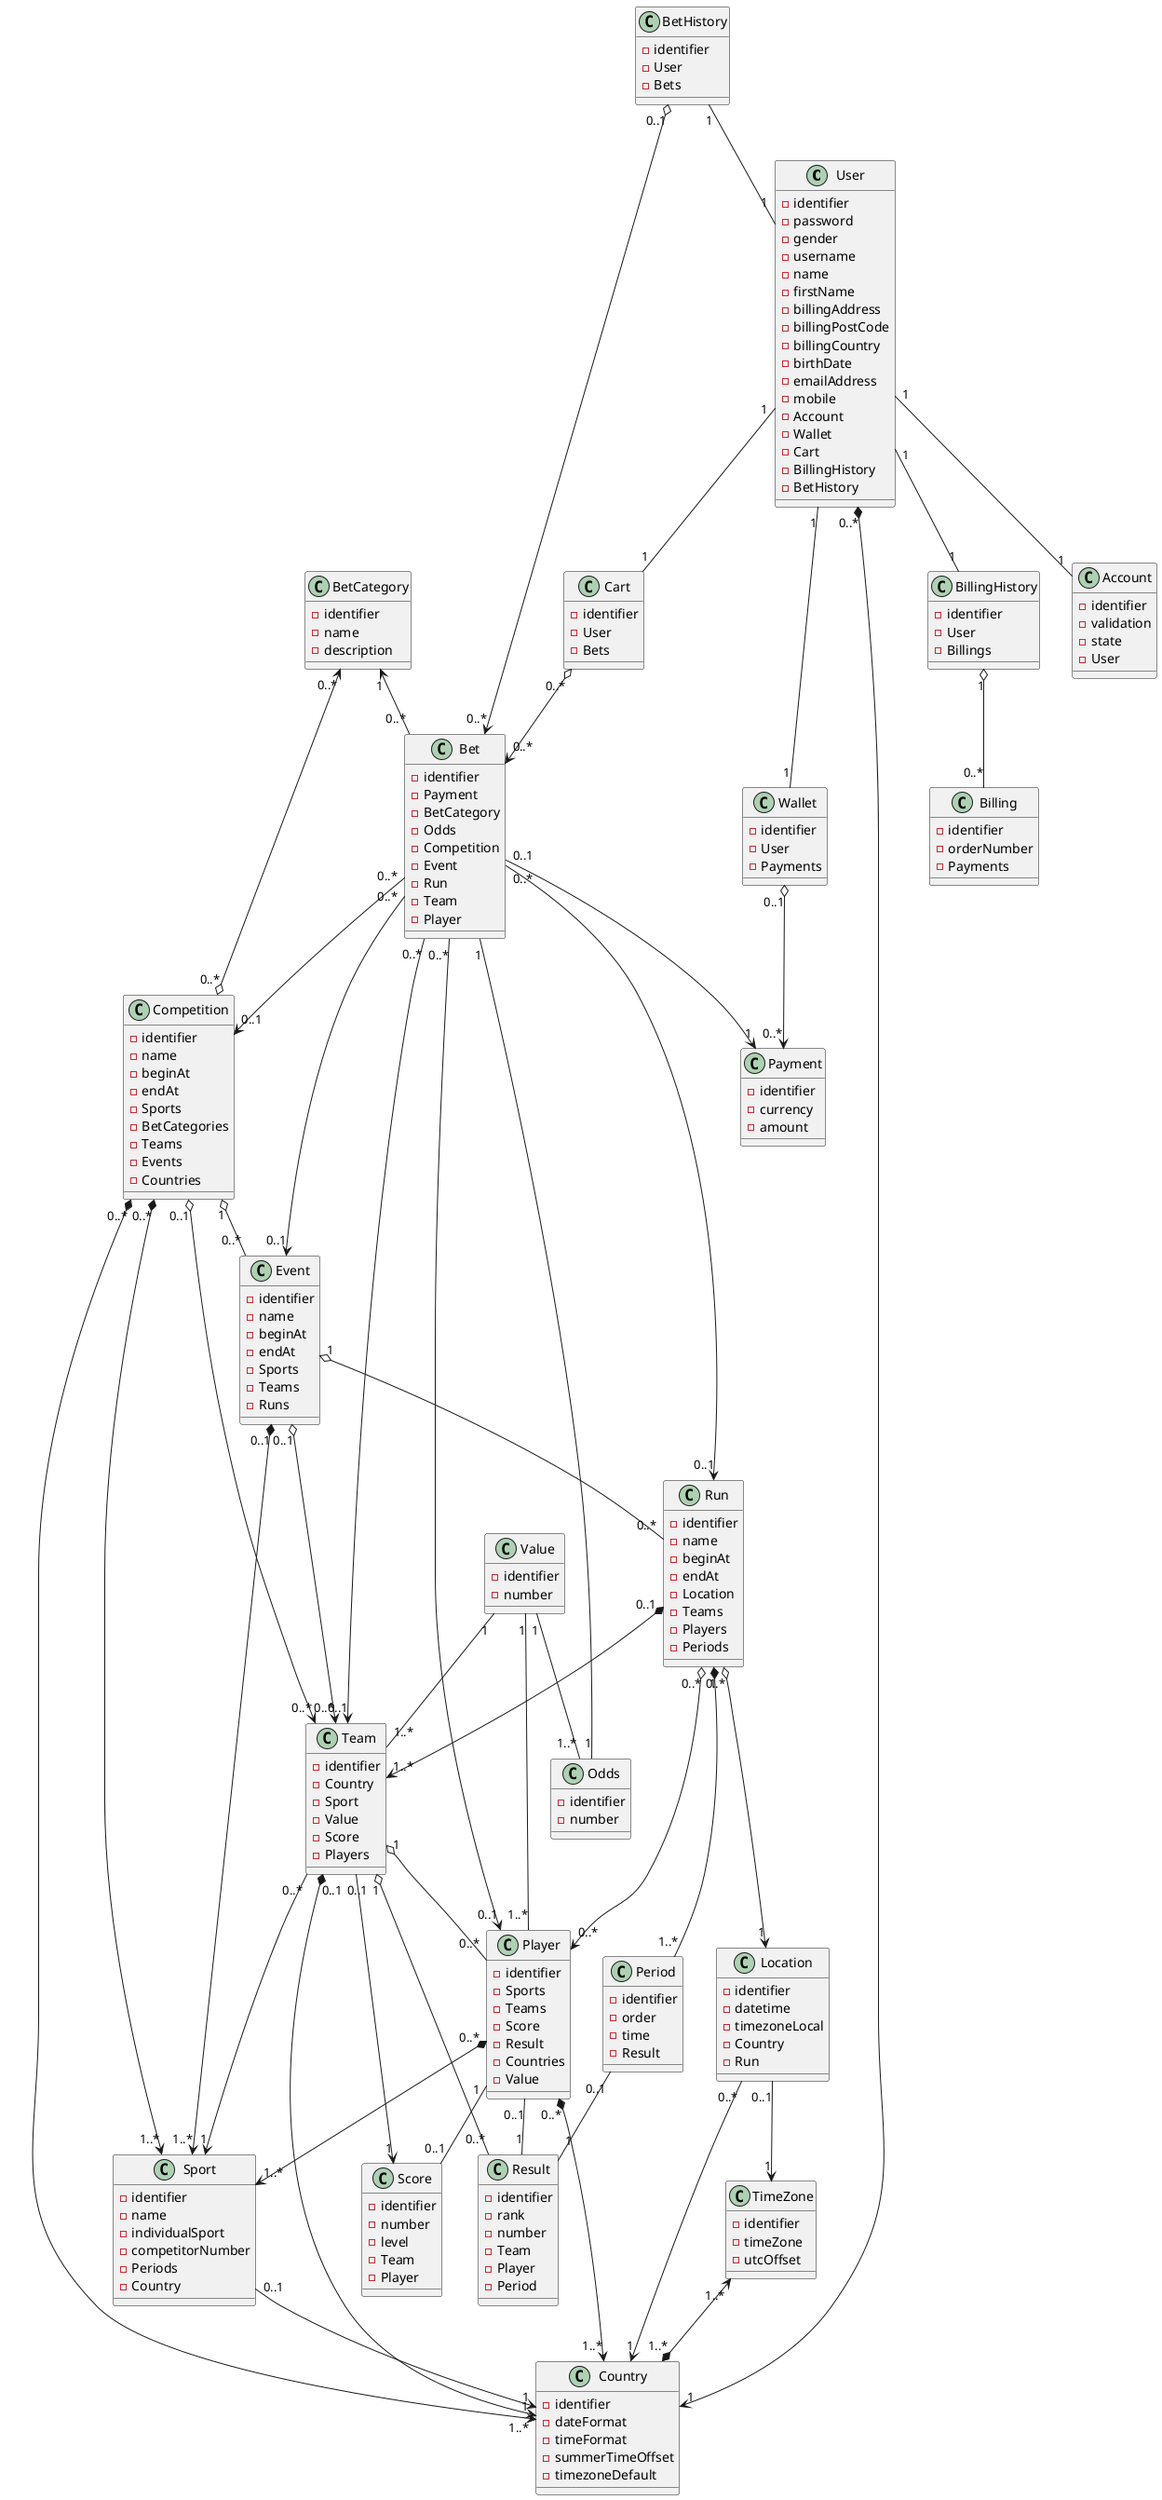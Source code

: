 @startuml parisportif5

'plantuml
'Relations :
    User "1" -- "1" Wallet
    User "1" -- "1" Cart
    User "1" -- "1" Account
    'Account "1" -- "1" AccountStatus
    User "1" -- "1" BillingHistory
    BillingHistory "1" o-- "0..*" Billing
    'Payment "1" -- "1" Currency
    Cart "0..*" o--> "0..*" Bet
    Bet "0..1" --> "1" Payment
    Bet "1" -- "1" Odds
    BetCategory "0..*" <--o "0..*" Competition
    Bet "0..*" --> "0..1" Competition
    Bet "0..*" --> "0..1" Event
    Bet "0..*" --> "0..1" Run
    Bet "0..*" --> "0..1" Team
    Bet "0..*" --> "0..1" Player
    Sport "1..*" <--* "0..*" Competition
    Country "1..*" <--* "0..*" Competition
    Wallet "0..1" o--> "0..*" Payment
    'Payment "1" -- "1" Amount
    Competition "1" o-- "0..*" Event
    Event "1" o-- "0..*" Run
    'Run "1" -- "1" RunStatus
    Run "0..*" o--> "1" Location
    Team "1" o-- "0..*" Result
    Period "0..1" -- "1" Result
    Player "1" -- "0..1" Score
    Location "0..1" --> "1" TimeZone
    'Location "1" -- "1" DateTime
    Run "1" *-- "1..*" Period
    Run "0..1" *--> "1..*" Team
    Team "1" o-- "0..*" Player
    'Team "1" -- "1" TeamStatus
    'Player "1" -- "1" PlayerStatus
    Country "1" <--* "0..1" Team
    Competition "0..1" o--> "0..*" Team
    Event "0..1" o--> "0..*" Team
    Score "1" <-- "0..1" Team
    Player "0..1" -- "1" Result
    Value "1" -- "1..*" Odds
    Value "1" -- "1..*" Team
    Value "1" -- "1..*" Player
    Sport "0..1" --> "1" Country
    Event "0..1" *--> "1..*" Sport
    Team "0..*" --> "1" Sport
    Player "0..*" *--> "1..*" Sport
    Player "0..*" *--> "1..*" Country
    User "0..*" *--> "1" Country
    Location "0..*" --> "1" Country
    TimeZone "1..*" <--* "1..*" Country
    BetCategory "1" <-- "0..*" Bet
    Player "0..*" <--o "0..*" Run
    BetHistory "1" -- "1" User
    BetHistory "0..1" o--> "0..*" Bet
'Définitions des classes :
    'Historique des paris gagnés ou perdus
    class BetHistory {
        -identifier
        -User
        -Bets
    }
    'Catégorie de paris (ex: Paris sur la victoire du favoris)
    class BetCategory {
        -identifier
        -name
        -description
    }
    'Utilisateur avec un compte
    class User {
        -identifier
        -password
        -gender
        -username
        -name
        -firstName
        -billingAddress
        -billingPostCode
        -billingCountry
        -birthDate
        -emailAddress
        -mobile
        -Account
        -Wallet
        -Cart
        -BillingHistory
        -BetHistory
    }
    'Porte-feuille de l'utilisateur avec des fonds (de l'argent gagnés)
    class Wallet {
        -identifier
        -User
        -Payments
    }
    'Une devise monétaire (Euros)
    'class Currency (identifier,value,symbol, name)
    'Panier qui contient les paris sélectionnés
    class Cart {
        -identifier
        -User
        -Bets
    }
    'Un paris
    class Bet {
        -identifier
        -Payment
        -BetCategory
        -Odds
        -Competition
        -Event
        -Run
        -Team
        -Player
    }
    'La cote du paris
    class Odds {
        -identifier
        -number
    }
    'Quantité de monnaie
    'class Amount
    'Un paiement (crédit ou débit)
    class Payment {
        -identifier
        -currency
        -amount
    }
    'Factures
    class Billing {
        -identifier
        -orderNumber
        -Payments
    }
    'Historique des factures
    class BillingHistory {
        -identifier
        -User
        -Billings
    }
    'Classe mère global : Historique de quelque chose (Historique des factures)
    'class History
    'Lieu de la rencontre/course
    class Location {
        -identifier
        -datetime
        -timezoneLocal
        -Country
        -Run
    }
    'Sport pratiqué
    class Sport {
        -identifier
        -name
        -individualSport
        -competitorNumber
        -Periods
        -Country
    }
    'Pays du lieu de la rencontre/course
    class Country {
        -identifier
        -dateFormat
        -timeFormat
        -summerTimeOffset
        -timezoneDefault
    }
    'Compétition (JO, Ligue des Champions, F1 Championnat du monde)
    class Competition {
        -identifier
        -name
        -beginAt
        -endAt
        -Sports
        -BetCategories
        -Teams
        -Events
        -Countries
    }
    'Événement de la compétition (poul de qualification, Circuit F1 de france)
    class Event {
        -identifier
        -name
        -beginAt
        -endAt
        -Sports
        -Teams
        -Runs
    }
    'Course
    'class Race
    'Rencontre
    'class Fixture
    'Date et heure du lieu
    'class DateTime
    'Fuseau horraire du lieu
    class TimeZone {
        -identifier
        -timeZone
        -utcOffset
    }
    'Période du match (2*mi-teamps), de la course (1*parcour)
    class Period {
        -identifier
        -order
        -time
        -Result
    }
    'Classe représentant les données servant à calculé la cote de source inconnu
    class Score {
        -identifier
        -number
        -level
        -Team
        -Player
    }
    'Résultat du match, de la course
    class Result {
        -identifier
        -rank
        -number
        -Team
        -Player
        -Period
    }
    'Classe mère global : Status de quelque chose (Status du joueur)
    'class Status
    'Status du joueur (blessé, remplaçant)
    'class PlayerStatus
    'Compte de l'utilisateur (blessé, remplaçant)
    class Account {
        -identifier
        -validation
        -state
        -User
    }
    'Status du compte (actif, invalid, valid)
    'class AccountStatus
    'Joueur ou sportif ou pilote
    class Player {
        -identifier
        -Sports
        -Teams
        -Score
        -Result
        -Countries
        -Value
    }
    'Équipes qui participe à une rencontre, à une course
    class Team {
        -identifier
        -Country
        -Sport
        -Value
        -Score
        -Players
    }
    'Statut de l'équipe ()
    'class TeamStatus
    'Classe mère global : Un match, une rencontre, une course
    class Run {
        -identifier
        -name
        -beginAt
        -endAt
        -Location
        -Teams
        -Players
        -Periods
    }
    'Statut du match, de la rencontre, de la course (annulé, reporté, en cours)
    'class RunStatus
    class Value {
        -identifier
        -number
    }
    'class Log

@enduml
